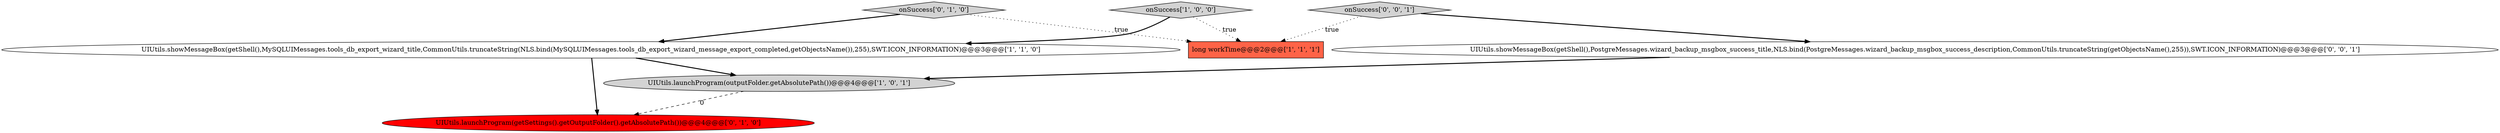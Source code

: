 digraph {
2 [style = filled, label = "long workTime@@@2@@@['1', '1', '1']", fillcolor = tomato, shape = box image = "AAA0AAABBB1BBB"];
0 [style = filled, label = "UIUtils.showMessageBox(getShell(),MySQLUIMessages.tools_db_export_wizard_title,CommonUtils.truncateString(NLS.bind(MySQLUIMessages.tools_db_export_wizard_message_export_completed,getObjectsName()),255),SWT.ICON_INFORMATION)@@@3@@@['1', '1', '0']", fillcolor = white, shape = ellipse image = "AAA0AAABBB1BBB"];
4 [style = filled, label = "UIUtils.launchProgram(getSettings().getOutputFolder().getAbsolutePath())@@@4@@@['0', '1', '0']", fillcolor = red, shape = ellipse image = "AAA1AAABBB2BBB"];
5 [style = filled, label = "onSuccess['0', '1', '0']", fillcolor = lightgray, shape = diamond image = "AAA0AAABBB2BBB"];
3 [style = filled, label = "UIUtils.launchProgram(outputFolder.getAbsolutePath())@@@4@@@['1', '0', '1']", fillcolor = lightgray, shape = ellipse image = "AAA0AAABBB1BBB"];
6 [style = filled, label = "UIUtils.showMessageBox(getShell(),PostgreMessages.wizard_backup_msgbox_success_title,NLS.bind(PostgreMessages.wizard_backup_msgbox_success_description,CommonUtils.truncateString(getObjectsName(),255)),SWT.ICON_INFORMATION)@@@3@@@['0', '0', '1']", fillcolor = white, shape = ellipse image = "AAA0AAABBB3BBB"];
7 [style = filled, label = "onSuccess['0', '0', '1']", fillcolor = lightgray, shape = diamond image = "AAA0AAABBB3BBB"];
1 [style = filled, label = "onSuccess['1', '0', '0']", fillcolor = lightgray, shape = diamond image = "AAA0AAABBB1BBB"];
0->3 [style = bold, label=""];
6->3 [style = bold, label=""];
7->2 [style = dotted, label="true"];
1->0 [style = bold, label=""];
1->2 [style = dotted, label="true"];
5->0 [style = bold, label=""];
3->4 [style = dashed, label="0"];
0->4 [style = bold, label=""];
7->6 [style = bold, label=""];
5->2 [style = dotted, label="true"];
}
